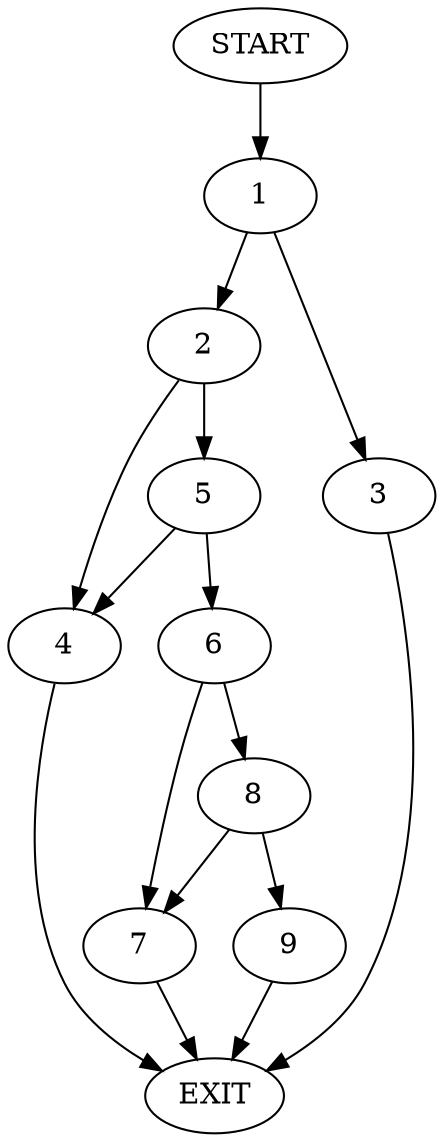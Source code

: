 digraph {
0 [label="START"]
10 [label="EXIT"]
0 -> 1
1 -> 2
1 -> 3
3 -> 10
2 -> 4
2 -> 5
5 -> 4
5 -> 6
4 -> 10
6 -> 7
6 -> 8
7 -> 10
8 -> 7
8 -> 9
9 -> 10
}

